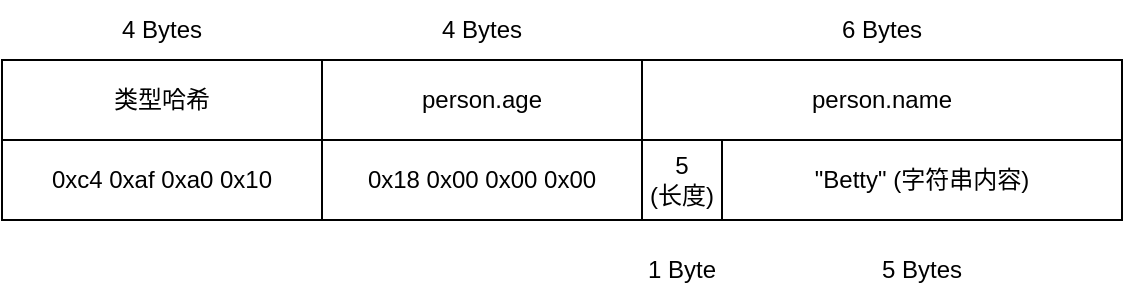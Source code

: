 <mxfile>
    <diagram id="PnY9nsG2CH0tk8q1LWO9" name="第 1 页">
        <mxGraphModel dx="912" dy="745" grid="1" gridSize="10" guides="1" tooltips="1" connect="1" arrows="1" fold="1" page="1" pageScale="1" pageWidth="827" pageHeight="1169" math="0" shadow="0">
            <root>
                <mxCell id="0"/>
                <mxCell id="1" parent="0"/>
                <mxCell id="2" value="" style="rounded=0;whiteSpace=wrap;html=1;fillColor=none;" vertex="1" parent="1">
                    <mxGeometry x="120" y="360" width="160" height="80" as="geometry"/>
                </mxCell>
                <mxCell id="3" value="" style="rounded=0;whiteSpace=wrap;html=1;fillColor=none;" vertex="1" parent="1">
                    <mxGeometry x="280" y="360" width="160" height="80" as="geometry"/>
                </mxCell>
                <mxCell id="4" value="" style="rounded=0;whiteSpace=wrap;html=1;align=left;fillColor=none;" vertex="1" parent="1">
                    <mxGeometry x="440" y="360" width="240" height="80" as="geometry"/>
                </mxCell>
                <mxCell id="6" value="4 Bytes" style="text;html=1;strokeColor=none;fillColor=none;align=center;verticalAlign=middle;whiteSpace=wrap;rounded=0;" vertex="1" parent="1">
                    <mxGeometry x="170" y="330" width="60" height="30" as="geometry"/>
                </mxCell>
                <mxCell id="7" value="4 Bytes" style="text;html=1;strokeColor=none;fillColor=none;align=center;verticalAlign=middle;whiteSpace=wrap;rounded=0;" vertex="1" parent="1">
                    <mxGeometry x="330" y="330" width="60" height="30" as="geometry"/>
                </mxCell>
                <mxCell id="8" value="6 Bytes" style="text;html=1;strokeColor=none;fillColor=none;align=center;verticalAlign=middle;whiteSpace=wrap;rounded=0;" vertex="1" parent="1">
                    <mxGeometry x="530" y="330" width="60" height="30" as="geometry"/>
                </mxCell>
                <mxCell id="9" value="5&lt;br&gt;(长度)" style="rounded=0;whiteSpace=wrap;html=1;fillColor=none;" vertex="1" parent="1">
                    <mxGeometry x="440" y="400" width="40" height="40" as="geometry"/>
                </mxCell>
                <mxCell id="10" value="&quot;Betty&quot; (字符串内容)" style="rounded=0;whiteSpace=wrap;html=1;fillColor=none;" vertex="1" parent="1">
                    <mxGeometry x="480" y="400" width="200" height="40" as="geometry"/>
                </mxCell>
                <mxCell id="11" value="5 Bytes" style="text;html=1;strokeColor=none;fillColor=none;align=center;verticalAlign=middle;whiteSpace=wrap;rounded=0;" vertex="1" parent="1">
                    <mxGeometry x="550" y="450" width="60" height="30" as="geometry"/>
                </mxCell>
                <mxCell id="12" value="1 Byte" style="text;html=1;strokeColor=none;fillColor=none;align=center;verticalAlign=middle;whiteSpace=wrap;rounded=0;" vertex="1" parent="1">
                    <mxGeometry x="430" y="450" width="60" height="30" as="geometry"/>
                </mxCell>
                <mxCell id="13" value="person.name" style="rounded=0;whiteSpace=wrap;html=1;fillColor=none;" vertex="1" parent="1">
                    <mxGeometry x="440" y="360" width="240" height="40" as="geometry"/>
                </mxCell>
                <mxCell id="15" value="0xc4 0xaf 0xa0 0x10" style="rounded=0;whiteSpace=wrap;html=1;fillColor=none;" vertex="1" parent="1">
                    <mxGeometry x="120" y="400" width="160" height="40" as="geometry"/>
                </mxCell>
                <mxCell id="16" value="类型哈希" style="rounded=0;whiteSpace=wrap;html=1;fillColor=none;" vertex="1" parent="1">
                    <mxGeometry x="120" y="360" width="160" height="40" as="geometry"/>
                </mxCell>
                <mxCell id="17" value="0x18 0x00 0x00 0x00" style="rounded=0;whiteSpace=wrap;html=1;fillColor=none;" vertex="1" parent="1">
                    <mxGeometry x="280" y="400" width="160" height="40" as="geometry"/>
                </mxCell>
                <mxCell id="18" value="person.age" style="rounded=0;whiteSpace=wrap;html=1;fillColor=none;" vertex="1" parent="1">
                    <mxGeometry x="280" y="360" width="160" height="40" as="geometry"/>
                </mxCell>
            </root>
        </mxGraphModel>
    </diagram>
</mxfile>